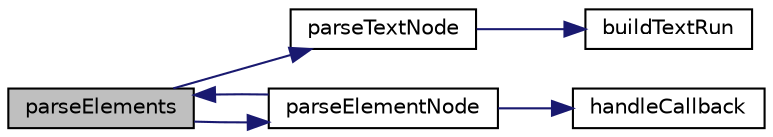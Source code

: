 digraph "parseElements"
{
  edge [fontname="Helvetica",fontsize="10",labelfontname="Helvetica",labelfontsize="10"];
  node [fontname="Helvetica",fontsize="10",shape=record];
  rankdir="LR";
  Node44 [label="parseElements",height=0.2,width=0.4,color="black", fillcolor="grey75", style="filled", fontcolor="black"];
  Node44 -> Node45 [color="midnightblue",fontsize="10",style="solid",fontname="Helvetica"];
  Node45 [label="parseTextNode",height=0.2,width=0.4,color="black", fillcolor="white", style="filled",URL="$class_p_h_p_excel___helper___h_t_m_l.html#acdc856a9115c2b8595c84180e7379a34"];
  Node45 -> Node46 [color="midnightblue",fontsize="10",style="solid",fontname="Helvetica"];
  Node46 [label="buildTextRun",height=0.2,width=0.4,color="black", fillcolor="white", style="filled",URL="$class_p_h_p_excel___helper___h_t_m_l.html#ac002b2a6a632f1122efa5d695903c933"];
  Node44 -> Node47 [color="midnightblue",fontsize="10",style="solid",fontname="Helvetica"];
  Node47 [label="parseElementNode",height=0.2,width=0.4,color="black", fillcolor="white", style="filled",URL="$class_p_h_p_excel___helper___h_t_m_l.html#a41e9fa69cb9057fc7e5a5fda2d6a4603"];
  Node47 -> Node48 [color="midnightblue",fontsize="10",style="solid",fontname="Helvetica"];
  Node48 [label="handleCallback",height=0.2,width=0.4,color="black", fillcolor="white", style="filled",URL="$class_p_h_p_excel___helper___h_t_m_l.html#a18918430df1206deb1b55d710cb014e3"];
  Node47 -> Node44 [color="midnightblue",fontsize="10",style="solid",fontname="Helvetica"];
}
